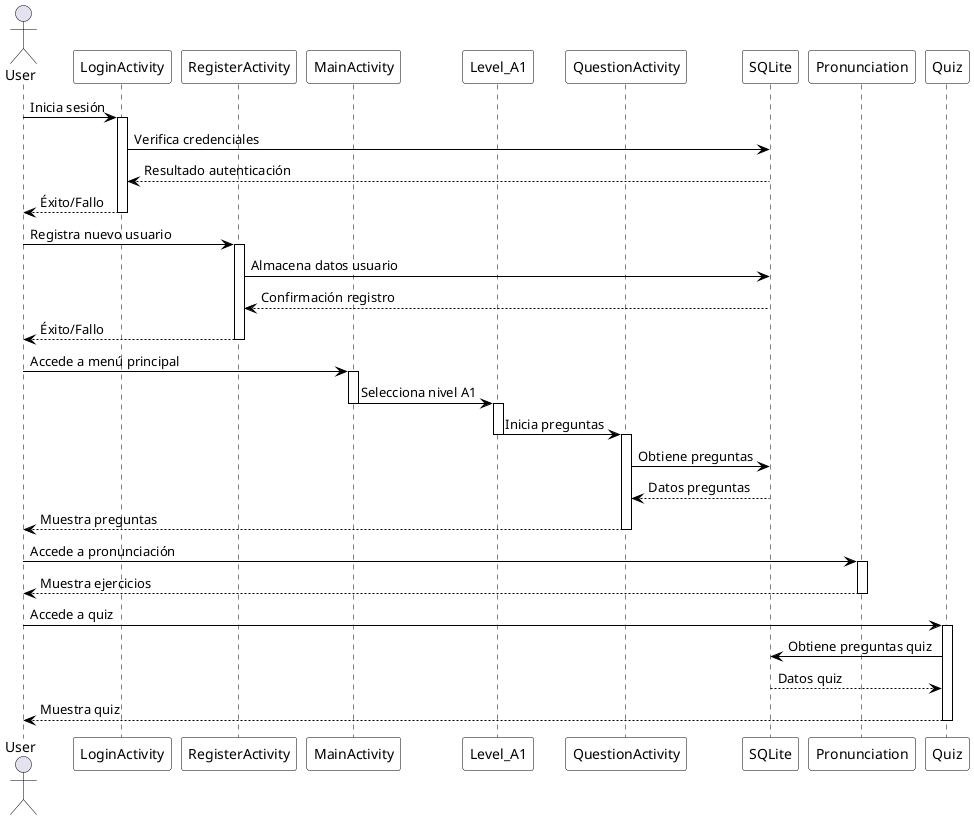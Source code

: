@startuml
skinparam backgroundColor white
skinparam sequence {
    ArrowColor black
    ActorBorderColor black
    LifeLineBorderColor black
    ParticipantBorderColor black
    ParticipantBackgroundColor white
}

actor User
participant "LoginActivity" as Login
participant "RegisterActivity" as Register
participant "MainActivity" as Main
participant "Level_A1" as Level
participant "QuestionActivity" as Question
participant "SQLite" as DB
participant "Pronunciation" as Pron
participant "Quiz" as Quiz

User -> Login: Inicia sesión
activate Login
Login -> DB: Verifica credenciales
DB --> Login: Resultado autenticación
Login --> User: Éxito/Fallo
deactivate Login

User -> Register: Registra nuevo usuario
activate Register
Register -> DB: Almacena datos usuario
DB --> Register: Confirmación registro
Register --> User: Éxito/Fallo
deactivate Register

User -> Main: Accede a menú principal
activate Main
Main -> Level: Selecciona nivel A1
deactivate Main

activate Level
Level -> Question: Inicia preguntas
deactivate Level

activate Question
Question -> DB: Obtiene preguntas
DB --> Question: Datos preguntas
Question --> User: Muestra preguntas
deactivate Question

User -> Pron: Accede a pronunciación
activate Pron
Pron --> User: Muestra ejercicios
deactivate Pron

User -> Quiz: Accede a quiz
activate Quiz
Quiz -> DB: Obtiene preguntas quiz
DB --> Quiz: Datos quiz
Quiz --> User: Muestra quiz
deactivate Quiz

@enduml